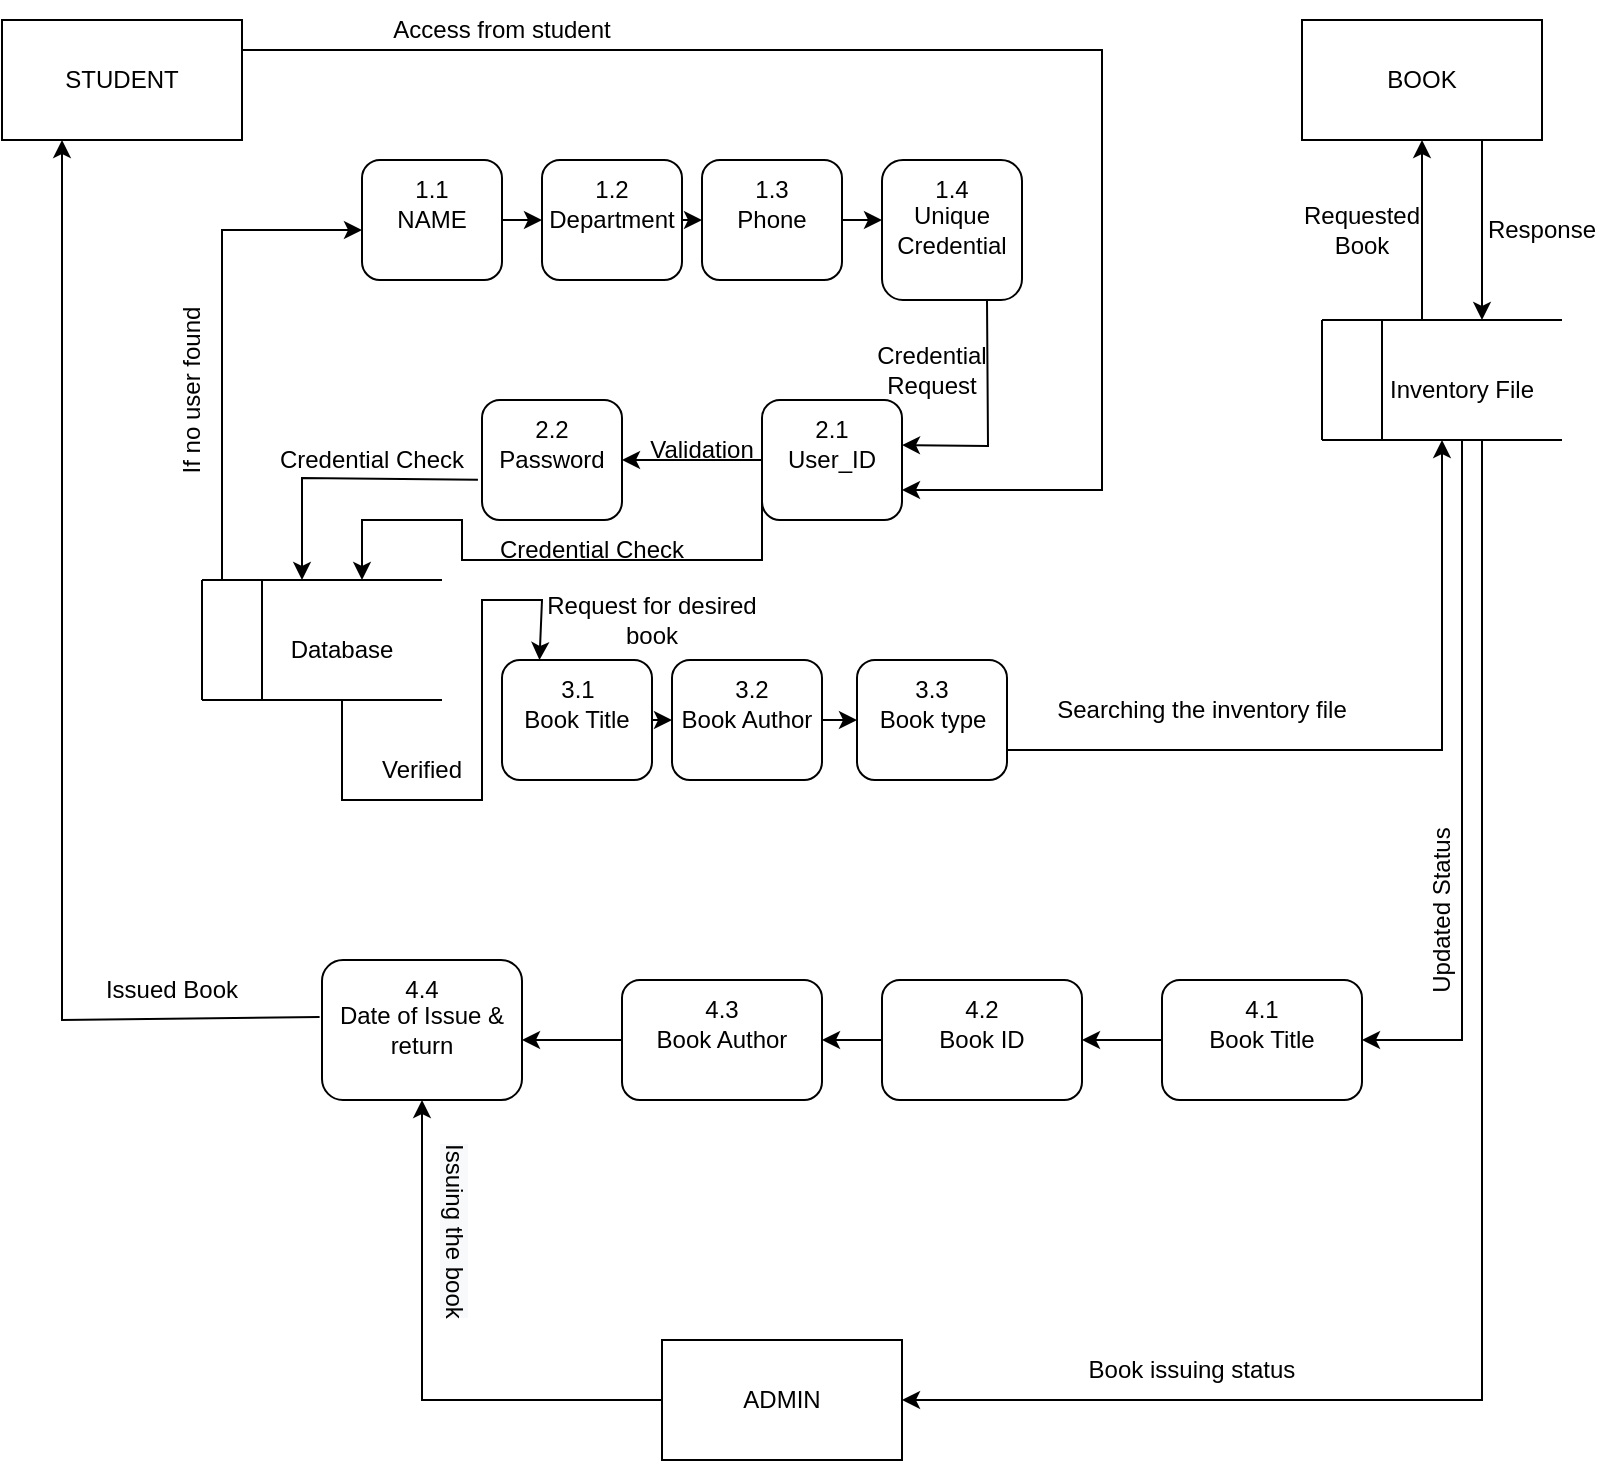 <mxfile version="20.3.3" type="github">
  <diagram id="sZ0opgbdx6WAr5Ih1IuC" name="Page-1">
    <mxGraphModel dx="830" dy="470" grid="1" gridSize="10" guides="1" tooltips="1" connect="1" arrows="1" fold="1" page="1" pageScale="1" pageWidth="850" pageHeight="1100" math="0" shadow="0">
      <root>
        <mxCell id="0" />
        <mxCell id="1" parent="0" />
        <mxCell id="Gsfxx9Z68uU7SboIG1dY-45" value="STUDENT" style="rounded=0;whiteSpace=wrap;html=1;" vertex="1" parent="1">
          <mxGeometry x="20" y="30" width="120" height="60" as="geometry" />
        </mxCell>
        <mxCell id="Gsfxx9Z68uU7SboIG1dY-46" value="BOOK" style="rounded=0;whiteSpace=wrap;html=1;" vertex="1" parent="1">
          <mxGeometry x="670" y="30" width="120" height="60" as="geometry" />
        </mxCell>
        <mxCell id="Gsfxx9Z68uU7SboIG1dY-51" value="1.0" style="text;html=1;strokeColor=none;fillColor=none;align=center;verticalAlign=middle;whiteSpace=wrap;rounded=0;" vertex="1" parent="1">
          <mxGeometry x="200" y="100" width="60" height="30" as="geometry" />
        </mxCell>
        <mxCell id="Gsfxx9Z68uU7SboIG1dY-56" value="" style="endArrow=none;html=1;rounded=0;entryX=0.25;entryY=0;entryDx=0;entryDy=0;exitX=0.25;exitY=1;exitDx=0;exitDy=0;" edge="1" parent="1">
          <mxGeometry width="50" height="50" relative="1" as="geometry">
            <mxPoint x="710" y="240" as="sourcePoint" />
            <mxPoint x="710" y="180" as="targetPoint" />
          </mxGeometry>
        </mxCell>
        <mxCell id="Gsfxx9Z68uU7SboIG1dY-57" value="" style="endArrow=none;html=1;rounded=0;entryX=0;entryY=0;entryDx=0;entryDy=0;exitX=1;exitY=0;exitDx=0;exitDy=0;" edge="1" parent="1">
          <mxGeometry width="50" height="50" relative="1" as="geometry">
            <mxPoint x="800" y="180" as="sourcePoint" />
            <mxPoint x="680" y="180" as="targetPoint" />
          </mxGeometry>
        </mxCell>
        <mxCell id="Gsfxx9Z68uU7SboIG1dY-58" value="" style="endArrow=none;html=1;rounded=0;entryX=0;entryY=0;entryDx=0;entryDy=0;exitX=0;exitY=1;exitDx=0;exitDy=0;" edge="1" parent="1">
          <mxGeometry width="50" height="50" relative="1" as="geometry">
            <mxPoint x="680" y="240" as="sourcePoint" />
            <mxPoint x="680" y="180" as="targetPoint" />
          </mxGeometry>
        </mxCell>
        <mxCell id="Gsfxx9Z68uU7SboIG1dY-59" value="" style="endArrow=none;html=1;rounded=0;" edge="1" parent="1">
          <mxGeometry width="50" height="50" relative="1" as="geometry">
            <mxPoint x="680" y="240" as="sourcePoint" />
            <mxPoint x="800" y="240" as="targetPoint" />
          </mxGeometry>
        </mxCell>
        <mxCell id="Gsfxx9Z68uU7SboIG1dY-60" value="Inventory File" style="text;html=1;strokeColor=none;fillColor=none;align=center;verticalAlign=middle;whiteSpace=wrap;rounded=0;" vertex="1" parent="1">
          <mxGeometry x="690" y="200" width="120" height="30" as="geometry" />
        </mxCell>
        <mxCell id="Gsfxx9Z68uU7SboIG1dY-64" value="" style="endArrow=none;html=1;rounded=0;exitX=0.25;exitY=1;exitDx=0;exitDy=0;entryX=0.25;entryY=0;entryDx=0;entryDy=0;" edge="1" parent="1">
          <mxGeometry width="50" height="50" relative="1" as="geometry">
            <mxPoint x="150" y="370" as="sourcePoint" />
            <mxPoint x="150" y="310" as="targetPoint" />
          </mxGeometry>
        </mxCell>
        <mxCell id="Gsfxx9Z68uU7SboIG1dY-65" value="" style="endArrow=none;html=1;rounded=0;exitX=0;exitY=0;exitDx=0;exitDy=0;entryX=1;entryY=0;entryDx=0;entryDy=0;" edge="1" parent="1">
          <mxGeometry width="50" height="50" relative="1" as="geometry">
            <mxPoint x="120" y="310" as="sourcePoint" />
            <mxPoint x="240" y="310" as="targetPoint" />
          </mxGeometry>
        </mxCell>
        <mxCell id="Gsfxx9Z68uU7SboIG1dY-66" value="" style="endArrow=none;html=1;rounded=0;exitX=0;exitY=1;exitDx=0;exitDy=0;entryX=1;entryY=1;entryDx=0;entryDy=0;" edge="1" parent="1">
          <mxGeometry width="50" height="50" relative="1" as="geometry">
            <mxPoint x="120" y="370" as="sourcePoint" />
            <mxPoint x="240" y="370" as="targetPoint" />
          </mxGeometry>
        </mxCell>
        <mxCell id="Gsfxx9Z68uU7SboIG1dY-67" value="" style="endArrow=none;html=1;rounded=0;exitX=0;exitY=1;exitDx=0;exitDy=0;entryX=0;entryY=0;entryDx=0;entryDy=0;" edge="1" parent="1">
          <mxGeometry width="50" height="50" relative="1" as="geometry">
            <mxPoint x="120" y="370" as="sourcePoint" />
            <mxPoint x="120" y="310" as="targetPoint" />
          </mxGeometry>
        </mxCell>
        <mxCell id="Gsfxx9Z68uU7SboIG1dY-68" value="Database" style="text;html=1;strokeColor=none;fillColor=none;align=center;verticalAlign=middle;whiteSpace=wrap;rounded=0;" vertex="1" parent="1">
          <mxGeometry x="160" y="330" width="60" height="30" as="geometry" />
        </mxCell>
        <mxCell id="Gsfxx9Z68uU7SboIG1dY-69" value="" style="endArrow=classic;html=1;rounded=0;exitX=1;exitY=0.25;exitDx=0;exitDy=0;entryX=1;entryY=0.5;entryDx=0;entryDy=0;" edge="1" parent="1" source="Gsfxx9Z68uU7SboIG1dY-45">
          <mxGeometry width="50" height="50" relative="1" as="geometry">
            <mxPoint x="390" y="260" as="sourcePoint" />
            <mxPoint x="470" y="265" as="targetPoint" />
            <Array as="points">
              <mxPoint x="570" y="45" />
              <mxPoint x="570" y="265" />
            </Array>
          </mxGeometry>
        </mxCell>
        <mxCell id="Gsfxx9Z68uU7SboIG1dY-70" value="Access from student" style="text;html=1;strokeColor=none;fillColor=none;align=center;verticalAlign=middle;whiteSpace=wrap;rounded=0;" vertex="1" parent="1">
          <mxGeometry x="180" y="20" width="180" height="30" as="geometry" />
        </mxCell>
        <mxCell id="Gsfxx9Z68uU7SboIG1dY-72" value="Credential Request" style="text;html=1;strokeColor=none;fillColor=none;align=center;verticalAlign=middle;whiteSpace=wrap;rounded=0;" vertex="1" parent="1">
          <mxGeometry x="435" y="190" width="100" height="30" as="geometry" />
        </mxCell>
        <mxCell id="Gsfxx9Z68uU7SboIG1dY-73" value="" style="endArrow=classic;html=1;rounded=0;exitX=-0.029;exitY=0.665;exitDx=0;exitDy=0;exitPerimeter=0;" edge="1" parent="1" source="Gsfxx9Z68uU7SboIG1dY-108">
          <mxGeometry width="50" height="50" relative="1" as="geometry">
            <mxPoint x="250" y="259" as="sourcePoint" />
            <mxPoint x="170" y="310" as="targetPoint" />
            <Array as="points">
              <mxPoint x="170" y="259" />
            </Array>
          </mxGeometry>
        </mxCell>
        <mxCell id="Gsfxx9Z68uU7SboIG1dY-74" value="Credential Check" style="text;html=1;strokeColor=none;fillColor=none;align=center;verticalAlign=middle;whiteSpace=wrap;rounded=0;" vertex="1" parent="1">
          <mxGeometry x="140" y="235" width="130" height="30" as="geometry" />
        </mxCell>
        <mxCell id="Gsfxx9Z68uU7SboIG1dY-75" value="" style="endArrow=classic;html=1;rounded=0;entryX=0.25;entryY=0;entryDx=0;entryDy=0;" edge="1" parent="1" target="Gsfxx9Z68uU7SboIG1dY-116">
          <mxGeometry width="50" height="50" relative="1" as="geometry">
            <mxPoint x="190" y="370" as="sourcePoint" />
            <mxPoint x="410" y="350" as="targetPoint" />
            <Array as="points">
              <mxPoint x="190" y="420" />
              <mxPoint x="260" y="420" />
              <mxPoint x="260" y="320" />
              <mxPoint x="290" y="320" />
            </Array>
          </mxGeometry>
        </mxCell>
        <mxCell id="Gsfxx9Z68uU7SboIG1dY-76" value="Request for desired book" style="text;html=1;strokeColor=none;fillColor=none;align=center;verticalAlign=middle;whiteSpace=wrap;rounded=0;" vertex="1" parent="1">
          <mxGeometry x="285" y="320" width="120" height="20" as="geometry" />
        </mxCell>
        <mxCell id="Gsfxx9Z68uU7SboIG1dY-77" value="" style="endArrow=classic;html=1;rounded=0;exitX=1;exitY=0.75;exitDx=0;exitDy=0;" edge="1" parent="1" source="Gsfxx9Z68uU7SboIG1dY-118">
          <mxGeometry width="50" height="50" relative="1" as="geometry">
            <mxPoint x="540" y="395" as="sourcePoint" />
            <mxPoint x="740" y="240" as="targetPoint" />
            <Array as="points">
              <mxPoint x="740" y="395" />
            </Array>
          </mxGeometry>
        </mxCell>
        <mxCell id="Gsfxx9Z68uU7SboIG1dY-78" value="Searching the inventory file" style="text;html=1;strokeColor=none;fillColor=none;align=center;verticalAlign=middle;whiteSpace=wrap;rounded=0;" vertex="1" parent="1">
          <mxGeometry x="540" y="360" width="160" height="30" as="geometry" />
        </mxCell>
        <mxCell id="Gsfxx9Z68uU7SboIG1dY-79" value="" style="endArrow=classic;html=1;rounded=0;entryX=0.5;entryY=1;entryDx=0;entryDy=0;" edge="1" parent="1" target="Gsfxx9Z68uU7SboIG1dY-46">
          <mxGeometry width="50" height="50" relative="1" as="geometry">
            <mxPoint x="730" y="180" as="sourcePoint" />
            <mxPoint x="470" y="240" as="targetPoint" />
          </mxGeometry>
        </mxCell>
        <mxCell id="Gsfxx9Z68uU7SboIG1dY-80" value="Requested Book" style="text;html=1;strokeColor=none;fillColor=none;align=center;verticalAlign=middle;whiteSpace=wrap;rounded=0;" vertex="1" parent="1">
          <mxGeometry x="670" y="120" width="60" height="30" as="geometry" />
        </mxCell>
        <mxCell id="Gsfxx9Z68uU7SboIG1dY-81" value="" style="endArrow=classic;html=1;rounded=0;exitX=0.75;exitY=1;exitDx=0;exitDy=0;" edge="1" parent="1" source="Gsfxx9Z68uU7SboIG1dY-46">
          <mxGeometry width="50" height="50" relative="1" as="geometry">
            <mxPoint x="420" y="290" as="sourcePoint" />
            <mxPoint x="760" y="180" as="targetPoint" />
          </mxGeometry>
        </mxCell>
        <mxCell id="Gsfxx9Z68uU7SboIG1dY-82" value="Response" style="text;html=1;strokeColor=none;fillColor=none;align=center;verticalAlign=middle;whiteSpace=wrap;rounded=0;" vertex="1" parent="1">
          <mxGeometry x="760" y="120" width="60" height="30" as="geometry" />
        </mxCell>
        <mxCell id="Gsfxx9Z68uU7SboIG1dY-140" style="edgeStyle=orthogonalEdgeStyle;rounded=0;orthogonalLoop=1;jettySize=auto;html=1;entryX=0.5;entryY=1;entryDx=0;entryDy=0;" edge="1" parent="1" source="Gsfxx9Z68uU7SboIG1dY-83" target="Gsfxx9Z68uU7SboIG1dY-130">
          <mxGeometry relative="1" as="geometry" />
        </mxCell>
        <mxCell id="Gsfxx9Z68uU7SboIG1dY-83" value="ADMIN" style="rounded=0;whiteSpace=wrap;html=1;" vertex="1" parent="1">
          <mxGeometry x="350" y="690" width="120" height="60" as="geometry" />
        </mxCell>
        <mxCell id="Gsfxx9Z68uU7SboIG1dY-84" value="" style="endArrow=classic;html=1;rounded=0;entryX=1;entryY=0.5;entryDx=0;entryDy=0;" edge="1" parent="1" target="Gsfxx9Z68uU7SboIG1dY-83">
          <mxGeometry width="50" height="50" relative="1" as="geometry">
            <mxPoint x="760" y="240" as="sourcePoint" />
            <mxPoint x="520" y="480" as="targetPoint" />
            <Array as="points">
              <mxPoint x="760" y="720" />
            </Array>
          </mxGeometry>
        </mxCell>
        <mxCell id="Gsfxx9Z68uU7SboIG1dY-85" value="Book issuing status" style="text;html=1;strokeColor=none;fillColor=none;align=center;verticalAlign=middle;whiteSpace=wrap;rounded=0;" vertex="1" parent="1">
          <mxGeometry x="560" y="690" width="110" height="30" as="geometry" />
        </mxCell>
        <mxCell id="Gsfxx9Z68uU7SboIG1dY-90" value="" style="endArrow=classic;html=1;rounded=0;entryX=0.25;entryY=1;entryDx=0;entryDy=0;exitX=-0.012;exitY=0.408;exitDx=0;exitDy=0;exitPerimeter=0;" edge="1" parent="1" source="Gsfxx9Z68uU7SboIG1dY-130" target="Gsfxx9Z68uU7SboIG1dY-45">
          <mxGeometry width="50" height="50" relative="1" as="geometry">
            <mxPoint x="170" y="530" as="sourcePoint" />
            <mxPoint x="290" y="300" as="targetPoint" />
            <Array as="points">
              <mxPoint x="50" y="530" />
            </Array>
          </mxGeometry>
        </mxCell>
        <mxCell id="Gsfxx9Z68uU7SboIG1dY-91" value="Issued Book" style="text;html=1;strokeColor=none;fillColor=none;align=center;verticalAlign=middle;whiteSpace=wrap;rounded=0;" vertex="1" parent="1">
          <mxGeometry x="60" y="500" width="90" height="30" as="geometry" />
        </mxCell>
        <mxCell id="Gsfxx9Z68uU7SboIG1dY-92" value="" style="endArrow=classic;html=1;rounded=0;entryX=0;entryY=0.5;entryDx=0;entryDy=0;" edge="1" parent="1">
          <mxGeometry width="50" height="50" relative="1" as="geometry">
            <mxPoint x="130" y="310" as="sourcePoint" />
            <mxPoint x="200" y="135" as="targetPoint" />
            <Array as="points">
              <mxPoint x="130" y="135" />
            </Array>
          </mxGeometry>
        </mxCell>
        <mxCell id="Gsfxx9Z68uU7SboIG1dY-93" value="If no user found" style="text;html=1;strokeColor=none;fillColor=none;align=center;verticalAlign=middle;whiteSpace=wrap;rounded=0;rotation=-90;" vertex="1" parent="1">
          <mxGeometry x="70" y="200" width="90" height="30" as="geometry" />
        </mxCell>
        <mxCell id="Gsfxx9Z68uU7SboIG1dY-94" value="NAME" style="rounded=1;whiteSpace=wrap;html=1;" vertex="1" parent="1">
          <mxGeometry x="200" y="100" width="70" height="60" as="geometry" />
        </mxCell>
        <mxCell id="Gsfxx9Z68uU7SboIG1dY-95" value="1.1" style="text;html=1;strokeColor=none;fillColor=none;align=center;verticalAlign=middle;whiteSpace=wrap;rounded=0;" vertex="1" parent="1">
          <mxGeometry x="205" y="100" width="60" height="30" as="geometry" />
        </mxCell>
        <mxCell id="Gsfxx9Z68uU7SboIG1dY-96" value="Department" style="rounded=1;whiteSpace=wrap;html=1;" vertex="1" parent="1">
          <mxGeometry x="290" y="100" width="70" height="60" as="geometry" />
        </mxCell>
        <mxCell id="Gsfxx9Z68uU7SboIG1dY-97" value="1.2" style="text;html=1;strokeColor=none;fillColor=none;align=center;verticalAlign=middle;whiteSpace=wrap;rounded=0;" vertex="1" parent="1">
          <mxGeometry x="295" y="100" width="60" height="30" as="geometry" />
        </mxCell>
        <mxCell id="Gsfxx9Z68uU7SboIG1dY-98" value="" style="endArrow=classic;html=1;rounded=0;exitX=1;exitY=0.5;exitDx=0;exitDy=0;" edge="1" parent="1" source="Gsfxx9Z68uU7SboIG1dY-94">
          <mxGeometry width="50" height="50" relative="1" as="geometry">
            <mxPoint x="400" y="180" as="sourcePoint" />
            <mxPoint x="290" y="130" as="targetPoint" />
          </mxGeometry>
        </mxCell>
        <mxCell id="Gsfxx9Z68uU7SboIG1dY-99" value="Phone" style="rounded=1;whiteSpace=wrap;html=1;" vertex="1" parent="1">
          <mxGeometry x="370" y="100" width="70" height="60" as="geometry" />
        </mxCell>
        <mxCell id="Gsfxx9Z68uU7SboIG1dY-100" value="1.3" style="text;html=1;strokeColor=none;fillColor=none;align=center;verticalAlign=middle;whiteSpace=wrap;rounded=0;" vertex="1" parent="1">
          <mxGeometry x="375" y="100" width="60" height="30" as="geometry" />
        </mxCell>
        <mxCell id="Gsfxx9Z68uU7SboIG1dY-101" value="" style="endArrow=classic;html=1;rounded=0;exitX=1;exitY=0.5;exitDx=0;exitDy=0;" edge="1" parent="1" source="Gsfxx9Z68uU7SboIG1dY-96">
          <mxGeometry width="50" height="50" relative="1" as="geometry">
            <mxPoint x="350" y="180" as="sourcePoint" />
            <mxPoint x="370" y="130" as="targetPoint" />
          </mxGeometry>
        </mxCell>
        <mxCell id="Gsfxx9Z68uU7SboIG1dY-102" value="Unique Credential" style="rounded=1;whiteSpace=wrap;html=1;" vertex="1" parent="1">
          <mxGeometry x="460" y="100" width="70" height="70" as="geometry" />
        </mxCell>
        <mxCell id="Gsfxx9Z68uU7SboIG1dY-103" value="1.4" style="text;html=1;strokeColor=none;fillColor=none;align=center;verticalAlign=middle;whiteSpace=wrap;rounded=0;" vertex="1" parent="1">
          <mxGeometry x="465" y="100" width="60" height="30" as="geometry" />
        </mxCell>
        <mxCell id="Gsfxx9Z68uU7SboIG1dY-104" value="" style="endArrow=classic;html=1;rounded=0;entryX=0;entryY=0.429;entryDx=0;entryDy=0;entryPerimeter=0;exitX=1;exitY=0.5;exitDx=0;exitDy=0;" edge="1" parent="1" source="Gsfxx9Z68uU7SboIG1dY-99" target="Gsfxx9Z68uU7SboIG1dY-102">
          <mxGeometry width="50" height="50" relative="1" as="geometry">
            <mxPoint x="310" y="210" as="sourcePoint" />
            <mxPoint x="360" y="160" as="targetPoint" />
          </mxGeometry>
        </mxCell>
        <mxCell id="Gsfxx9Z68uU7SboIG1dY-105" value="" style="endArrow=classic;html=1;rounded=0;entryX=1;entryY=0.25;entryDx=0;entryDy=0;exitX=0.75;exitY=1;exitDx=0;exitDy=0;" edge="1" parent="1" source="Gsfxx9Z68uU7SboIG1dY-102">
          <mxGeometry width="50" height="50" relative="1" as="geometry">
            <mxPoint x="360" y="260" as="sourcePoint" />
            <mxPoint x="470" y="242.5" as="targetPoint" />
            <Array as="points">
              <mxPoint x="513" y="243" />
            </Array>
          </mxGeometry>
        </mxCell>
        <mxCell id="Gsfxx9Z68uU7SboIG1dY-106" value="User_ID" style="rounded=1;whiteSpace=wrap;html=1;" vertex="1" parent="1">
          <mxGeometry x="400" y="220" width="70" height="60" as="geometry" />
        </mxCell>
        <mxCell id="Gsfxx9Z68uU7SboIG1dY-108" value="Password" style="rounded=1;whiteSpace=wrap;html=1;" vertex="1" parent="1">
          <mxGeometry x="260" y="220" width="70" height="60" as="geometry" />
        </mxCell>
        <mxCell id="Gsfxx9Z68uU7SboIG1dY-109" value="" style="endArrow=classic;html=1;rounded=0;entryX=1;entryY=0.5;entryDx=0;entryDy=0;exitX=0;exitY=0.5;exitDx=0;exitDy=0;" edge="1" parent="1" source="Gsfxx9Z68uU7SboIG1dY-106" target="Gsfxx9Z68uU7SboIG1dY-108">
          <mxGeometry width="50" height="50" relative="1" as="geometry">
            <mxPoint x="360" y="310" as="sourcePoint" />
            <mxPoint x="410" y="260" as="targetPoint" />
          </mxGeometry>
        </mxCell>
        <mxCell id="Gsfxx9Z68uU7SboIG1dY-110" value="" style="endArrow=classic;html=1;rounded=0;exitX=0;exitY=0.75;exitDx=0;exitDy=0;" edge="1" parent="1" source="Gsfxx9Z68uU7SboIG1dY-106">
          <mxGeometry width="50" height="50" relative="1" as="geometry">
            <mxPoint x="360" y="290" as="sourcePoint" />
            <mxPoint x="200" y="310" as="targetPoint" />
            <Array as="points">
              <mxPoint x="400" y="300" />
              <mxPoint x="250" y="300" />
              <mxPoint x="250" y="280" />
              <mxPoint x="200" y="280" />
            </Array>
          </mxGeometry>
        </mxCell>
        <mxCell id="Gsfxx9Z68uU7SboIG1dY-111" value="Credential Check" style="text;html=1;strokeColor=none;fillColor=none;align=center;verticalAlign=middle;whiteSpace=wrap;rounded=0;" vertex="1" parent="1">
          <mxGeometry x="250" y="280" width="130" height="30" as="geometry" />
        </mxCell>
        <mxCell id="Gsfxx9Z68uU7SboIG1dY-112" value="Validation" style="text;html=1;strokeColor=none;fillColor=none;align=center;verticalAlign=middle;whiteSpace=wrap;rounded=0;" vertex="1" parent="1">
          <mxGeometry x="340" y="230" width="60" height="30" as="geometry" />
        </mxCell>
        <mxCell id="Gsfxx9Z68uU7SboIG1dY-113" value="Verified" style="text;html=1;strokeColor=none;fillColor=none;align=center;verticalAlign=middle;whiteSpace=wrap;rounded=0;" vertex="1" parent="1">
          <mxGeometry x="200" y="390" width="60" height="30" as="geometry" />
        </mxCell>
        <mxCell id="Gsfxx9Z68uU7SboIG1dY-114" value="2.1" style="text;html=1;strokeColor=none;fillColor=none;align=center;verticalAlign=middle;whiteSpace=wrap;rounded=0;" vertex="1" parent="1">
          <mxGeometry x="405" y="220" width="60" height="30" as="geometry" />
        </mxCell>
        <mxCell id="Gsfxx9Z68uU7SboIG1dY-115" value="2.2" style="text;html=1;strokeColor=none;fillColor=none;align=center;verticalAlign=middle;whiteSpace=wrap;rounded=0;" vertex="1" parent="1">
          <mxGeometry x="265" y="220" width="60" height="30" as="geometry" />
        </mxCell>
        <mxCell id="Gsfxx9Z68uU7SboIG1dY-120" style="edgeStyle=orthogonalEdgeStyle;rounded=0;orthogonalLoop=1;jettySize=auto;html=1;exitX=1;exitY=0.5;exitDx=0;exitDy=0;entryX=0;entryY=0.5;entryDx=0;entryDy=0;" edge="1" parent="1" source="Gsfxx9Z68uU7SboIG1dY-116" target="Gsfxx9Z68uU7SboIG1dY-117">
          <mxGeometry relative="1" as="geometry" />
        </mxCell>
        <mxCell id="Gsfxx9Z68uU7SboIG1dY-116" value="Book Title" style="rounded=1;whiteSpace=wrap;html=1;" vertex="1" parent="1">
          <mxGeometry x="270" y="350" width="75" height="60" as="geometry" />
        </mxCell>
        <mxCell id="Gsfxx9Z68uU7SboIG1dY-121" style="edgeStyle=orthogonalEdgeStyle;rounded=0;orthogonalLoop=1;jettySize=auto;html=1;exitX=1;exitY=0.5;exitDx=0;exitDy=0;entryX=0;entryY=0.5;entryDx=0;entryDy=0;" edge="1" parent="1" source="Gsfxx9Z68uU7SboIG1dY-117" target="Gsfxx9Z68uU7SboIG1dY-118">
          <mxGeometry relative="1" as="geometry" />
        </mxCell>
        <mxCell id="Gsfxx9Z68uU7SboIG1dY-117" value="Book Author" style="rounded=1;whiteSpace=wrap;html=1;" vertex="1" parent="1">
          <mxGeometry x="355" y="350" width="75" height="60" as="geometry" />
        </mxCell>
        <mxCell id="Gsfxx9Z68uU7SboIG1dY-118" value="Book type" style="rounded=1;whiteSpace=wrap;html=1;" vertex="1" parent="1">
          <mxGeometry x="447.5" y="350" width="75" height="60" as="geometry" />
        </mxCell>
        <mxCell id="Gsfxx9Z68uU7SboIG1dY-122" value="3.1" style="text;html=1;strokeColor=none;fillColor=none;align=center;verticalAlign=middle;whiteSpace=wrap;rounded=0;" vertex="1" parent="1">
          <mxGeometry x="277.5" y="350" width="60" height="30" as="geometry" />
        </mxCell>
        <mxCell id="Gsfxx9Z68uU7SboIG1dY-123" value="3.2" style="text;html=1;strokeColor=none;fillColor=none;align=center;verticalAlign=middle;whiteSpace=wrap;rounded=0;" vertex="1" parent="1">
          <mxGeometry x="365" y="350" width="60" height="30" as="geometry" />
        </mxCell>
        <mxCell id="Gsfxx9Z68uU7SboIG1dY-124" value="3.3" style="text;html=1;strokeColor=none;fillColor=none;align=center;verticalAlign=middle;whiteSpace=wrap;rounded=0;" vertex="1" parent="1">
          <mxGeometry x="455" y="350" width="60" height="30" as="geometry" />
        </mxCell>
        <mxCell id="Gsfxx9Z68uU7SboIG1dY-137" style="edgeStyle=orthogonalEdgeStyle;rounded=0;orthogonalLoop=1;jettySize=auto;html=1;" edge="1" parent="1" source="Gsfxx9Z68uU7SboIG1dY-127" target="Gsfxx9Z68uU7SboIG1dY-128">
          <mxGeometry relative="1" as="geometry" />
        </mxCell>
        <mxCell id="Gsfxx9Z68uU7SboIG1dY-127" value="Book Title" style="rounded=1;whiteSpace=wrap;html=1;" vertex="1" parent="1">
          <mxGeometry x="600" y="510" width="100" height="60" as="geometry" />
        </mxCell>
        <mxCell id="Gsfxx9Z68uU7SboIG1dY-138" style="edgeStyle=orthogonalEdgeStyle;rounded=0;orthogonalLoop=1;jettySize=auto;html=1;entryX=1;entryY=0.5;entryDx=0;entryDy=0;" edge="1" parent="1" source="Gsfxx9Z68uU7SboIG1dY-128" target="Gsfxx9Z68uU7SboIG1dY-129">
          <mxGeometry relative="1" as="geometry" />
        </mxCell>
        <mxCell id="Gsfxx9Z68uU7SboIG1dY-128" value="Book ID&lt;span style=&quot;color: rgba(0, 0, 0, 0); font-family: monospace; font-size: 0px; text-align: start;&quot;&gt;%3CmxGraphModel%3E%3Croot%3E%3CmxCell%20id%3D%220%22%2F%3E%3CmxCell%20id%3D%221%22%20parent%3D%220%22%2F%3E%3CmxCell%20id%3D%222%22%20value%3D%22Book%20Title%22%20style%3D%22rounded%3D1%3BwhiteSpace%3Dwrap%3Bhtml%3D1%3B%22%20vertex%3D%221%22%20parent%3D%221%22%3E%3CmxGeometry%20x%3D%22530%22%20y%3D%22510%22%20width%3D%22100%22%20height%3D%2260%22%20as%3D%22geometry%22%2F%3E%3C%2FmxCell%3E%3C%2Froot%3E%3C%2FmxGraphModel%3E&lt;/span&gt;" style="rounded=1;whiteSpace=wrap;html=1;" vertex="1" parent="1">
          <mxGeometry x="460" y="510" width="100" height="60" as="geometry" />
        </mxCell>
        <mxCell id="Gsfxx9Z68uU7SboIG1dY-139" style="edgeStyle=orthogonalEdgeStyle;rounded=0;orthogonalLoop=1;jettySize=auto;html=1;entryX=1;entryY=0.571;entryDx=0;entryDy=0;entryPerimeter=0;" edge="1" parent="1" source="Gsfxx9Z68uU7SboIG1dY-129" target="Gsfxx9Z68uU7SboIG1dY-130">
          <mxGeometry relative="1" as="geometry" />
        </mxCell>
        <mxCell id="Gsfxx9Z68uU7SboIG1dY-129" value="Book Author" style="rounded=1;whiteSpace=wrap;html=1;" vertex="1" parent="1">
          <mxGeometry x="330" y="510" width="100" height="60" as="geometry" />
        </mxCell>
        <mxCell id="Gsfxx9Z68uU7SboIG1dY-130" value="Date of Issue &amp;amp; return" style="rounded=1;whiteSpace=wrap;html=1;" vertex="1" parent="1">
          <mxGeometry x="180" y="500" width="100" height="70" as="geometry" />
        </mxCell>
        <mxCell id="Gsfxx9Z68uU7SboIG1dY-131" value="" style="endArrow=classic;html=1;rounded=0;entryX=1;entryY=0.5;entryDx=0;entryDy=0;" edge="1" parent="1" target="Gsfxx9Z68uU7SboIG1dY-127">
          <mxGeometry width="50" height="50" relative="1" as="geometry">
            <mxPoint x="750" y="240" as="sourcePoint" />
            <mxPoint x="650" y="400" as="targetPoint" />
            <Array as="points">
              <mxPoint x="750" y="540" />
            </Array>
          </mxGeometry>
        </mxCell>
        <mxCell id="Gsfxx9Z68uU7SboIG1dY-132" value="Updated Status" style="text;html=1;strokeColor=none;fillColor=none;align=center;verticalAlign=middle;whiteSpace=wrap;rounded=0;rotation=-90;" vertex="1" parent="1">
          <mxGeometry x="690" y="460" width="100" height="30" as="geometry" />
        </mxCell>
        <mxCell id="Gsfxx9Z68uU7SboIG1dY-133" value="4.1" style="text;html=1;strokeColor=none;fillColor=none;align=center;verticalAlign=middle;whiteSpace=wrap;rounded=0;" vertex="1" parent="1">
          <mxGeometry x="620" y="510" width="60" height="30" as="geometry" />
        </mxCell>
        <mxCell id="Gsfxx9Z68uU7SboIG1dY-134" value="4.2" style="text;html=1;strokeColor=none;fillColor=none;align=center;verticalAlign=middle;whiteSpace=wrap;rounded=0;" vertex="1" parent="1">
          <mxGeometry x="480" y="510" width="60" height="30" as="geometry" />
        </mxCell>
        <mxCell id="Gsfxx9Z68uU7SboIG1dY-135" value="4.3" style="text;html=1;strokeColor=none;fillColor=none;align=center;verticalAlign=middle;whiteSpace=wrap;rounded=0;" vertex="1" parent="1">
          <mxGeometry x="350" y="510" width="60" height="30" as="geometry" />
        </mxCell>
        <mxCell id="Gsfxx9Z68uU7SboIG1dY-136" value="4.4&lt;br&gt;" style="text;html=1;strokeColor=none;fillColor=none;align=center;verticalAlign=middle;whiteSpace=wrap;rounded=0;" vertex="1" parent="1">
          <mxGeometry x="200" y="500" width="60" height="30" as="geometry" />
        </mxCell>
        <mxCell id="Gsfxx9Z68uU7SboIG1dY-141" value="&lt;span style=&quot;color: rgb(0, 0, 0); font-family: Helvetica; font-size: 12px; font-style: normal; font-variant-ligatures: normal; font-variant-caps: normal; font-weight: 400; letter-spacing: normal; orphans: 2; text-align: center; text-indent: 0px; text-transform: none; widows: 2; word-spacing: 0px; -webkit-text-stroke-width: 0px; background-color: rgb(248, 249, 250); text-decoration-thickness: initial; text-decoration-style: initial; text-decoration-color: initial; float: none; display: inline !important;&quot;&gt;Issuing the book&lt;/span&gt;" style="text;whiteSpace=wrap;html=1;rotation=90;" vertex="1" parent="1">
          <mxGeometry x="180" y="630" width="120" height="40" as="geometry" />
        </mxCell>
      </root>
    </mxGraphModel>
  </diagram>
</mxfile>
